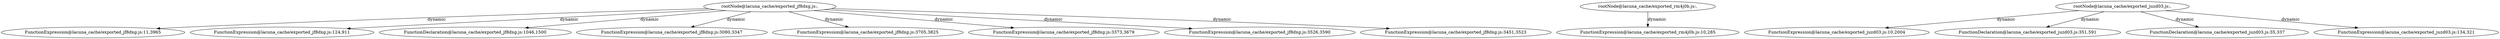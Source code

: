 digraph lacunaCG {
 "rootNode@lacuna_cache/exported_jf8dxg.js:," -> "FunctionExpression@lacuna_cache/exported_jf8dxg.js:11,3965" [label="dynamic" ];
 "rootNode@lacuna_cache/exported_jf8dxg.js:," -> "FunctionExpression@lacuna_cache/exported_jf8dxg.js:124,911" [label="dynamic" ];
 "rootNode@lacuna_cache/exported_jf8dxg.js:," -> "FunctionDeclaration@lacuna_cache/exported_jf8dxg.js:1046,1500" [label="dynamic" ];
 "rootNode@lacuna_cache/exported_jf8dxg.js:," -> "FunctionExpression@lacuna_cache/exported_jf8dxg.js:3080,3347" [label="dynamic" ];
 "rootNode@lacuna_cache/exported_jf8dxg.js:," -> "FunctionExpression@lacuna_cache/exported_jf8dxg.js:3705,3825" [label="dynamic" ];
 "rootNode@lacuna_cache/exported_jf8dxg.js:," -> "FunctionExpression@lacuna_cache/exported_jf8dxg.js:3373,3679" [label="dynamic" ];
 "rootNode@lacuna_cache/exported_jf8dxg.js:," -> "FunctionExpression@lacuna_cache/exported_jf8dxg.js:3526,3590" [label="dynamic" ];
 "rootNode@lacuna_cache/exported_jf8dxg.js:," -> "FunctionExpression@lacuna_cache/exported_jf8dxg.js:3451,3523" [label="dynamic" ];
 "rootNode@lacuna_cache/exported_rm4j0b.js:," -> "FunctionExpression@lacuna_cache/exported_rm4j0b.js:10,285" [label="dynamic" ];
 "rootNode@lacuna_cache/exported_juzd03.js:," -> "FunctionExpression@lacuna_cache/exported_juzd03.js:10,2004" [label="dynamic" ];
 "rootNode@lacuna_cache/exported_juzd03.js:," -> "FunctionDeclaration@lacuna_cache/exported_juzd03.js:351,591" [label="dynamic" ];
 "rootNode@lacuna_cache/exported_juzd03.js:," -> "FunctionDeclaration@lacuna_cache/exported_juzd03.js:35,337" [label="dynamic" ];
 "rootNode@lacuna_cache/exported_juzd03.js:," -> "FunctionExpression@lacuna_cache/exported_juzd03.js:134,321" [label="dynamic" ];
 }